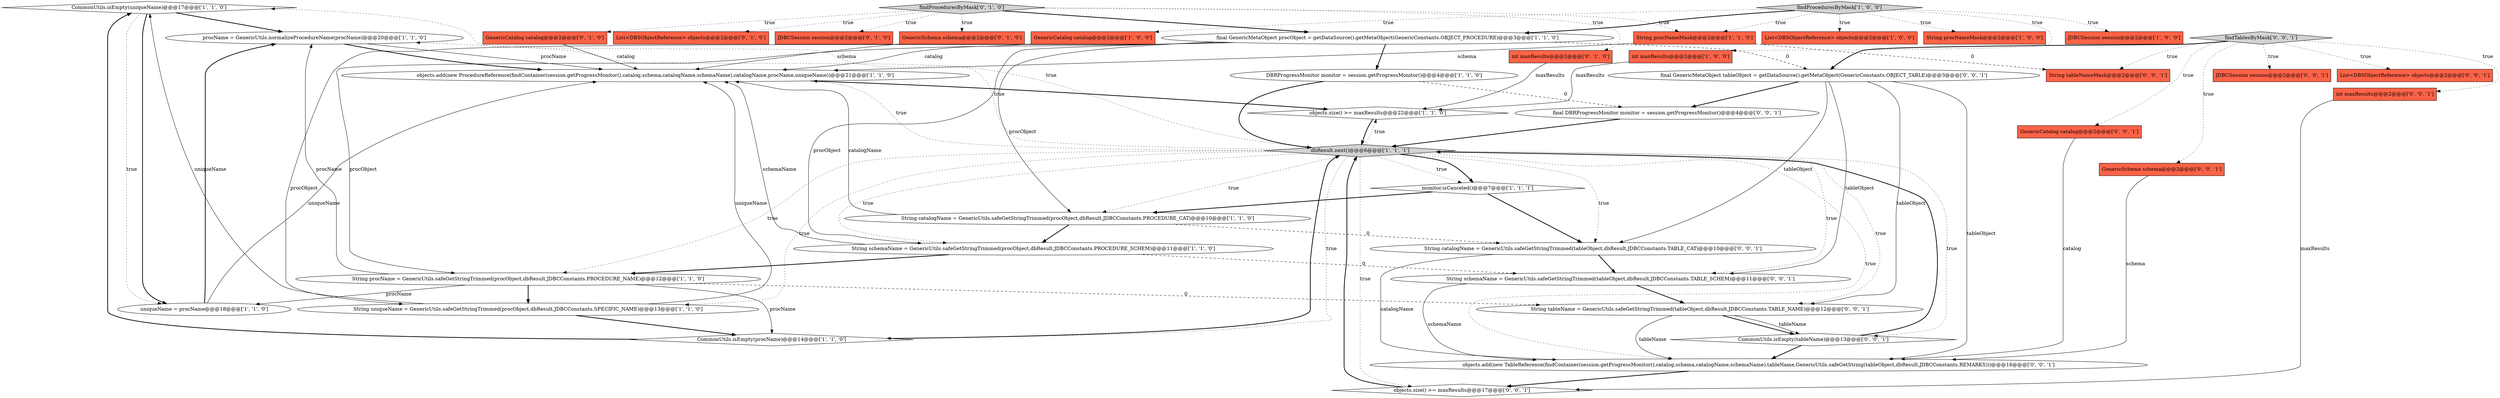 digraph {
18 [style = filled, label = "CommonUtils.isEmpty(uniqueName)@@@17@@@['1', '1', '0']", fillcolor = white, shape = diamond image = "AAA0AAABBB1BBB"];
33 [style = filled, label = "String tableName = GenericUtils.safeGetStringTrimmed(tableObject,dbResult,JDBCConstants.TABLE_NAME)@@@12@@@['0', '0', '1']", fillcolor = white, shape = ellipse image = "AAA0AAABBB3BBB"];
4 [style = filled, label = "String catalogName = GenericUtils.safeGetStringTrimmed(procObject,dbResult,JDBCConstants.PROCEDURE_CAT)@@@10@@@['1', '1', '0']", fillcolor = white, shape = ellipse image = "AAA0AAABBB1BBB"];
26 [style = filled, label = "List<DBSObjectReference> objects@@@2@@@['0', '1', '0']", fillcolor = tomato, shape = box image = "AAA0AAABBB2BBB"];
29 [style = filled, label = "GenericCatalog catalog@@@2@@@['0', '0', '1']", fillcolor = tomato, shape = box image = "AAA0AAABBB3BBB"];
36 [style = filled, label = "JDBCSession session@@@2@@@['0', '0', '1']", fillcolor = tomato, shape = box image = "AAA0AAABBB3BBB"];
15 [style = filled, label = "String procName = GenericUtils.safeGetStringTrimmed(procObject,dbResult,JDBCConstants.PROCEDURE_NAME)@@@12@@@['1', '1', '0']", fillcolor = white, shape = ellipse image = "AAA0AAABBB1BBB"];
6 [style = filled, label = "dbResult.next()@@@6@@@['1', '1', '1']", fillcolor = lightgray, shape = diamond image = "AAA0AAABBB1BBB"];
11 [style = filled, label = "List<DBSObjectReference> objects@@@2@@@['1', '0', '0']", fillcolor = tomato, shape = box image = "AAA0AAABBB1BBB"];
16 [style = filled, label = "procName = GenericUtils.normalizeProcedureName(procName)@@@20@@@['1', '1', '0']", fillcolor = white, shape = ellipse image = "AAA0AAABBB1BBB"];
2 [style = filled, label = "String uniqueName = GenericUtils.safeGetStringTrimmed(procObject,dbResult,JDBCConstants.SPECIFIC_NAME)@@@13@@@['1', '1', '0']", fillcolor = white, shape = ellipse image = "AAA0AAABBB1BBB"];
5 [style = filled, label = "int maxResults@@@2@@@['1', '0', '0']", fillcolor = tomato, shape = box image = "AAA0AAABBB1BBB"];
25 [style = filled, label = "findProceduresByMask['0', '1', '0']", fillcolor = lightgray, shape = diamond image = "AAA0AAABBB2BBB"];
27 [style = filled, label = "CommonUtils.isEmpty(tableName)@@@13@@@['0', '0', '1']", fillcolor = white, shape = diamond image = "AAA0AAABBB3BBB"];
3 [style = filled, label = "uniqueName = procName@@@18@@@['1', '1', '0']", fillcolor = white, shape = ellipse image = "AAA0AAABBB1BBB"];
12 [style = filled, label = "objects.add(new ProcedureReference(findContainer(session.getProgressMonitor(),catalog,schema,catalogName,schemaName),catalogName,procName,uniqueName))@@@21@@@['1', '1', '0']", fillcolor = white, shape = ellipse image = "AAA0AAABBB1BBB"];
17 [style = filled, label = "String procNameMask@@@2@@@['1', '0', '0']", fillcolor = tomato, shape = box image = "AAA0AAABBB1BBB"];
0 [style = filled, label = "GenericCatalog catalog@@@2@@@['1', '0', '0']", fillcolor = tomato, shape = box image = "AAA0AAABBB1BBB"];
13 [style = filled, label = "findProceduresByMask['1', '0', '0']", fillcolor = lightgray, shape = diamond image = "AAA0AAABBB1BBB"];
9 [style = filled, label = "DBRProgressMonitor monitor = session.getProgressMonitor()@@@4@@@['1', '1', '0']", fillcolor = white, shape = ellipse image = "AAA0AAABBB1BBB"];
28 [style = filled, label = "findTablesByMask['0', '0', '1']", fillcolor = lightgray, shape = diamond image = "AAA0AAABBB3BBB"];
31 [style = filled, label = "String catalogName = GenericUtils.safeGetStringTrimmed(tableObject,dbResult,JDBCConstants.TABLE_CAT)@@@10@@@['0', '0', '1']", fillcolor = white, shape = ellipse image = "AAA0AAABBB3BBB"];
23 [style = filled, label = "int maxResults@@@2@@@['0', '1', '0']", fillcolor = tomato, shape = box image = "AAA0AAABBB2BBB"];
22 [style = filled, label = "GenericCatalog catalog@@@2@@@['0', '1', '0']", fillcolor = tomato, shape = box image = "AAA0AAABBB2BBB"];
34 [style = filled, label = "int maxResults@@@2@@@['0', '0', '1']", fillcolor = tomato, shape = box image = "AAA0AAABBB3BBB"];
7 [style = filled, label = "JDBCSession session@@@2@@@['1', '0', '0']", fillcolor = tomato, shape = box image = "AAA0AAABBB1BBB"];
21 [style = filled, label = "JDBCSession session@@@2@@@['0', '1', '0']", fillcolor = tomato, shape = box image = "AAA0AAABBB2BBB"];
10 [style = filled, label = "final GenericMetaObject procObject = getDataSource().getMetaObject(GenericConstants.OBJECT_PROCEDURE)@@@3@@@['1', '1', '0']", fillcolor = white, shape = ellipse image = "AAA0AAABBB1BBB"];
20 [style = filled, label = "String procNameMask@@@2@@@['1', '1', '0']", fillcolor = tomato, shape = box image = "AAA0AAABBB1BBB"];
14 [style = filled, label = "String schemaName = GenericUtils.safeGetStringTrimmed(procObject,dbResult,JDBCConstants.PROCEDURE_SCHEM)@@@11@@@['1', '1', '0']", fillcolor = white, shape = ellipse image = "AAA0AAABBB1BBB"];
24 [style = filled, label = "GenericSchema schema@@@2@@@['0', '1', '0']", fillcolor = tomato, shape = box image = "AAA0AAABBB2BBB"];
39 [style = filled, label = "List<DBSObjectReference> objects@@@2@@@['0', '0', '1']", fillcolor = tomato, shape = box image = "AAA0AAABBB3BBB"];
41 [style = filled, label = "objects.add(new TableReference(findContainer(session.getProgressMonitor(),catalog,schema,catalogName,schemaName),tableName,GenericUtils.safeGetString(tableObject,dbResult,JDBCConstants.REMARKS)))@@@16@@@['0', '0', '1']", fillcolor = white, shape = ellipse image = "AAA0AAABBB3BBB"];
30 [style = filled, label = "objects.size() >= maxResults@@@17@@@['0', '0', '1']", fillcolor = white, shape = diamond image = "AAA0AAABBB3BBB"];
37 [style = filled, label = "GenericSchema schema@@@2@@@['0', '0', '1']", fillcolor = tomato, shape = box image = "AAA0AAABBB3BBB"];
35 [style = filled, label = "final GenericMetaObject tableObject = getDataSource().getMetaObject(GenericConstants.OBJECT_TABLE)@@@3@@@['0', '0', '1']", fillcolor = white, shape = ellipse image = "AAA0AAABBB3BBB"];
32 [style = filled, label = "String schemaName = GenericUtils.safeGetStringTrimmed(tableObject,dbResult,JDBCConstants.TABLE_SCHEM)@@@11@@@['0', '0', '1']", fillcolor = white, shape = ellipse image = "AAA0AAABBB3BBB"];
19 [style = filled, label = "CommonUtils.isEmpty(procName)@@@14@@@['1', '1', '0']", fillcolor = white, shape = diamond image = "AAA0AAABBB1BBB"];
8 [style = filled, label = "objects.size() >= maxResults@@@22@@@['1', '1', '0']", fillcolor = white, shape = diamond image = "AAA0AAABBB1BBB"];
1 [style = filled, label = "monitor.isCanceled()@@@7@@@['1', '1', '1']", fillcolor = white, shape = diamond image = "AAA0AAABBB1BBB"];
38 [style = filled, label = "final DBRProgressMonitor monitor = session.getProgressMonitor()@@@4@@@['0', '0', '1']", fillcolor = white, shape = ellipse image = "AAA0AAABBB3BBB"];
40 [style = filled, label = "String tableNameMask@@@2@@@['0', '0', '1']", fillcolor = tomato, shape = box image = "AAA0AAABBB3BBB"];
6->16 [style = dotted, label="true"];
18->3 [style = dotted, label="true"];
19->6 [style = bold, label=""];
38->6 [style = bold, label=""];
15->3 [style = solid, label="procName"];
10->35 [style = dashed, label="0"];
20->40 [style = dashed, label="0"];
25->10 [style = bold, label=""];
10->15 [style = solid, label="procObject"];
25->21 [style = dotted, label="true"];
25->26 [style = dotted, label="true"];
25->22 [style = dotted, label="true"];
31->32 [style = bold, label=""];
28->34 [style = dotted, label="true"];
16->12 [style = bold, label=""];
6->4 [style = dotted, label="true"];
6->31 [style = dotted, label="true"];
15->19 [style = solid, label="procName"];
13->0 [style = dotted, label="true"];
28->37 [style = dotted, label="true"];
3->12 [style = solid, label="uniqueName"];
5->8 [style = solid, label="maxResults"];
28->36 [style = dotted, label="true"];
13->10 [style = bold, label=""];
0->12 [style = solid, label="catalog"];
6->41 [style = dotted, label="true"];
2->18 [style = solid, label="uniqueName"];
4->31 [style = dashed, label="0"];
33->27 [style = bold, label=""];
41->30 [style = bold, label=""];
28->40 [style = dotted, label="true"];
28->39 [style = dotted, label="true"];
37->41 [style = solid, label="schema"];
24->12 [style = solid, label="schema"];
2->12 [style = solid, label="uniqueName"];
25->20 [style = dotted, label="true"];
4->12 [style = solid, label="catalogName"];
32->41 [style = solid, label="schemaName"];
31->41 [style = solid, label="catalogName"];
15->2 [style = bold, label=""];
10->14 [style = solid, label="procObject"];
15->16 [style = solid, label="procName"];
30->6 [style = bold, label=""];
33->41 [style = solid, label="tableName"];
33->27 [style = solid, label="tableName"];
1->4 [style = bold, label=""];
6->12 [style = dotted, label="true"];
32->33 [style = bold, label=""];
16->12 [style = solid, label="procName"];
19->18 [style = bold, label=""];
28->29 [style = dotted, label="true"];
6->33 [style = dotted, label="true"];
27->41 [style = bold, label=""];
20->12 [style = solid, label="schema"];
1->31 [style = bold, label=""];
10->2 [style = solid, label="procObject"];
35->32 [style = solid, label="tableObject"];
6->30 [style = dotted, label="true"];
6->19 [style = dotted, label="true"];
9->38 [style = dashed, label="0"];
13->11 [style = dotted, label="true"];
6->1 [style = dotted, label="true"];
10->4 [style = solid, label="procObject"];
6->14 [style = dotted, label="true"];
8->6 [style = bold, label=""];
13->17 [style = dotted, label="true"];
9->6 [style = bold, label=""];
34->30 [style = solid, label="maxResults"];
2->19 [style = bold, label=""];
6->8 [style = dotted, label="true"];
14->32 [style = dashed, label="0"];
22->12 [style = solid, label="catalog"];
23->8 [style = solid, label="maxResults"];
18->16 [style = bold, label=""];
35->41 [style = solid, label="tableObject"];
6->18 [style = dotted, label="true"];
29->41 [style = solid, label="catalog"];
6->27 [style = dotted, label="true"];
27->6 [style = bold, label=""];
3->16 [style = bold, label=""];
14->15 [style = bold, label=""];
12->8 [style = bold, label=""];
6->1 [style = bold, label=""];
15->33 [style = dashed, label="0"];
18->3 [style = bold, label=""];
28->35 [style = bold, label=""];
35->33 [style = solid, label="tableObject"];
14->12 [style = solid, label="schemaName"];
10->9 [style = bold, label=""];
6->32 [style = dotted, label="true"];
35->31 [style = solid, label="tableObject"];
25->24 [style = dotted, label="true"];
35->38 [style = bold, label=""];
13->20 [style = dotted, label="true"];
4->14 [style = bold, label=""];
13->5 [style = dotted, label="true"];
6->2 [style = dotted, label="true"];
13->7 [style = dotted, label="true"];
25->23 [style = dotted, label="true"];
6->15 [style = dotted, label="true"];
}
